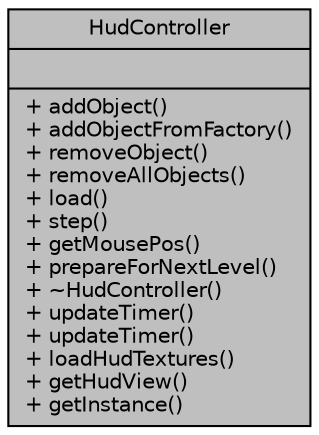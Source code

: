 digraph "HudController"
{
  edge [fontname="Helvetica",fontsize="10",labelfontname="Helvetica",labelfontsize="10"];
  node [fontname="Helvetica",fontsize="10",shape=record];
  Node1 [label="{HudController\n||+ addObject()\l+ addObjectFromFactory()\l+ removeObject()\l+ removeAllObjects()\l+ load()\l+ step()\l+ getMousePos()\l+ prepareForNextLevel()\l+ ~HudController()\l+ updateTimer()\l+ updateTimer()\l+ loadHudTextures()\l+ getHudView()\l+ getInstance()\l}",height=0.2,width=0.4,color="black", fillcolor="grey75", style="filled", fontcolor="black"];
}
